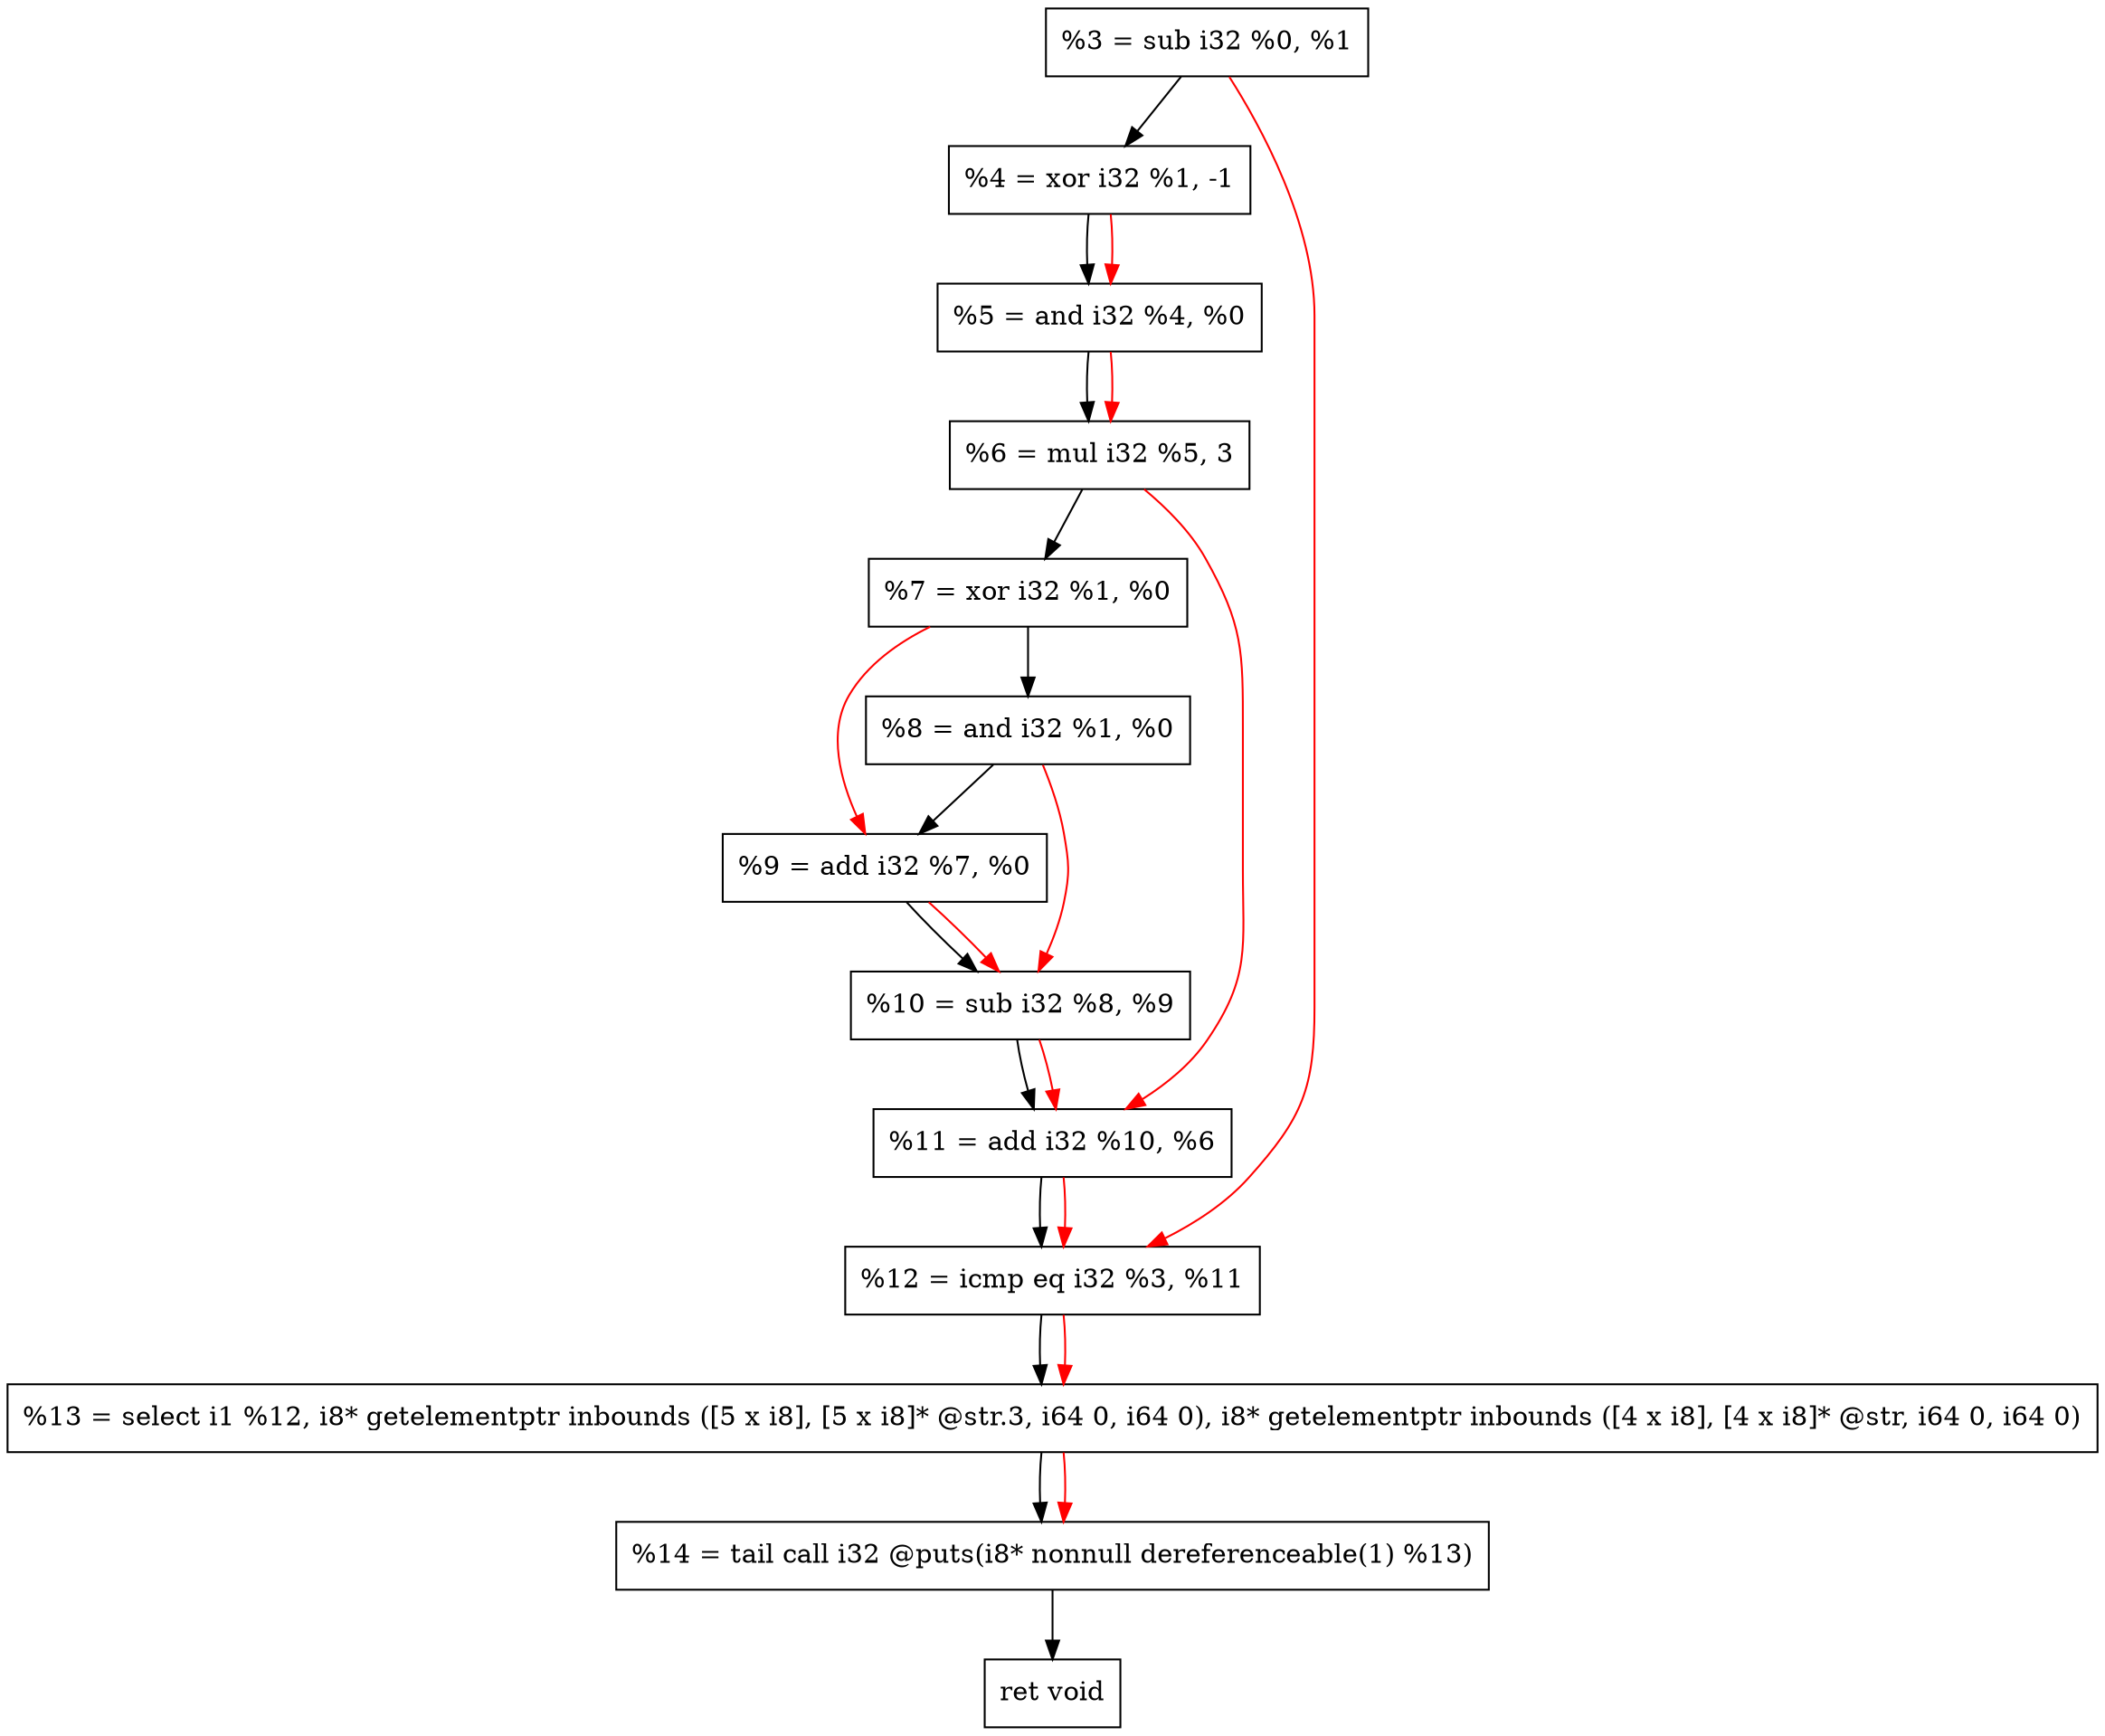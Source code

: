 digraph "DFG for'crackme' function" {
	Node0x4f72a0[shape=record, label="  %3 = sub i32 %0, %1"];
	Node0x4f7950[shape=record, label="  %4 = xor i32 %1, -1"];
	Node0x4f7a10[shape=record, label="  %5 = and i32 %4, %0"];
	Node0x4f7a80[shape=record, label="  %6 = mul i32 %5, 3"];
	Node0x4f7af0[shape=record, label="  %7 = xor i32 %1, %0"];
	Node0x4f7b60[shape=record, label="  %8 = and i32 %1, %0"];
	Node0x4f7bd0[shape=record, label="  %9 = add i32 %7, %0"];
	Node0x4f7c40[shape=record, label="  %10 = sub i32 %8, %9"];
	Node0x4f7cb0[shape=record, label="  %11 = add i32 %10, %6"];
	Node0x4f7d20[shape=record, label="  %12 = icmp eq i32 %3, %11"];
	Node0x498388[shape=record, label="  %13 = select i1 %12, i8* getelementptr inbounds ([5 x i8], [5 x i8]* @str.3, i64 0, i64 0), i8* getelementptr inbounds ([4 x i8], [4 x i8]* @str, i64 0, i64 0)"];
	Node0x4f81c0[shape=record, label="  %14 = tail call i32 @puts(i8* nonnull dereferenceable(1) %13)"];
	Node0x4f8210[shape=record, label="  ret void"];
	Node0x4f72a0 -> Node0x4f7950;
	Node0x4f7950 -> Node0x4f7a10;
	Node0x4f7a10 -> Node0x4f7a80;
	Node0x4f7a80 -> Node0x4f7af0;
	Node0x4f7af0 -> Node0x4f7b60;
	Node0x4f7b60 -> Node0x4f7bd0;
	Node0x4f7bd0 -> Node0x4f7c40;
	Node0x4f7c40 -> Node0x4f7cb0;
	Node0x4f7cb0 -> Node0x4f7d20;
	Node0x4f7d20 -> Node0x498388;
	Node0x498388 -> Node0x4f81c0;
	Node0x4f81c0 -> Node0x4f8210;
edge [color=red]
	Node0x4f7950 -> Node0x4f7a10;
	Node0x4f7a10 -> Node0x4f7a80;
	Node0x4f7af0 -> Node0x4f7bd0;
	Node0x4f7b60 -> Node0x4f7c40;
	Node0x4f7bd0 -> Node0x4f7c40;
	Node0x4f7c40 -> Node0x4f7cb0;
	Node0x4f7a80 -> Node0x4f7cb0;
	Node0x4f72a0 -> Node0x4f7d20;
	Node0x4f7cb0 -> Node0x4f7d20;
	Node0x4f7d20 -> Node0x498388;
	Node0x498388 -> Node0x4f81c0;
}
